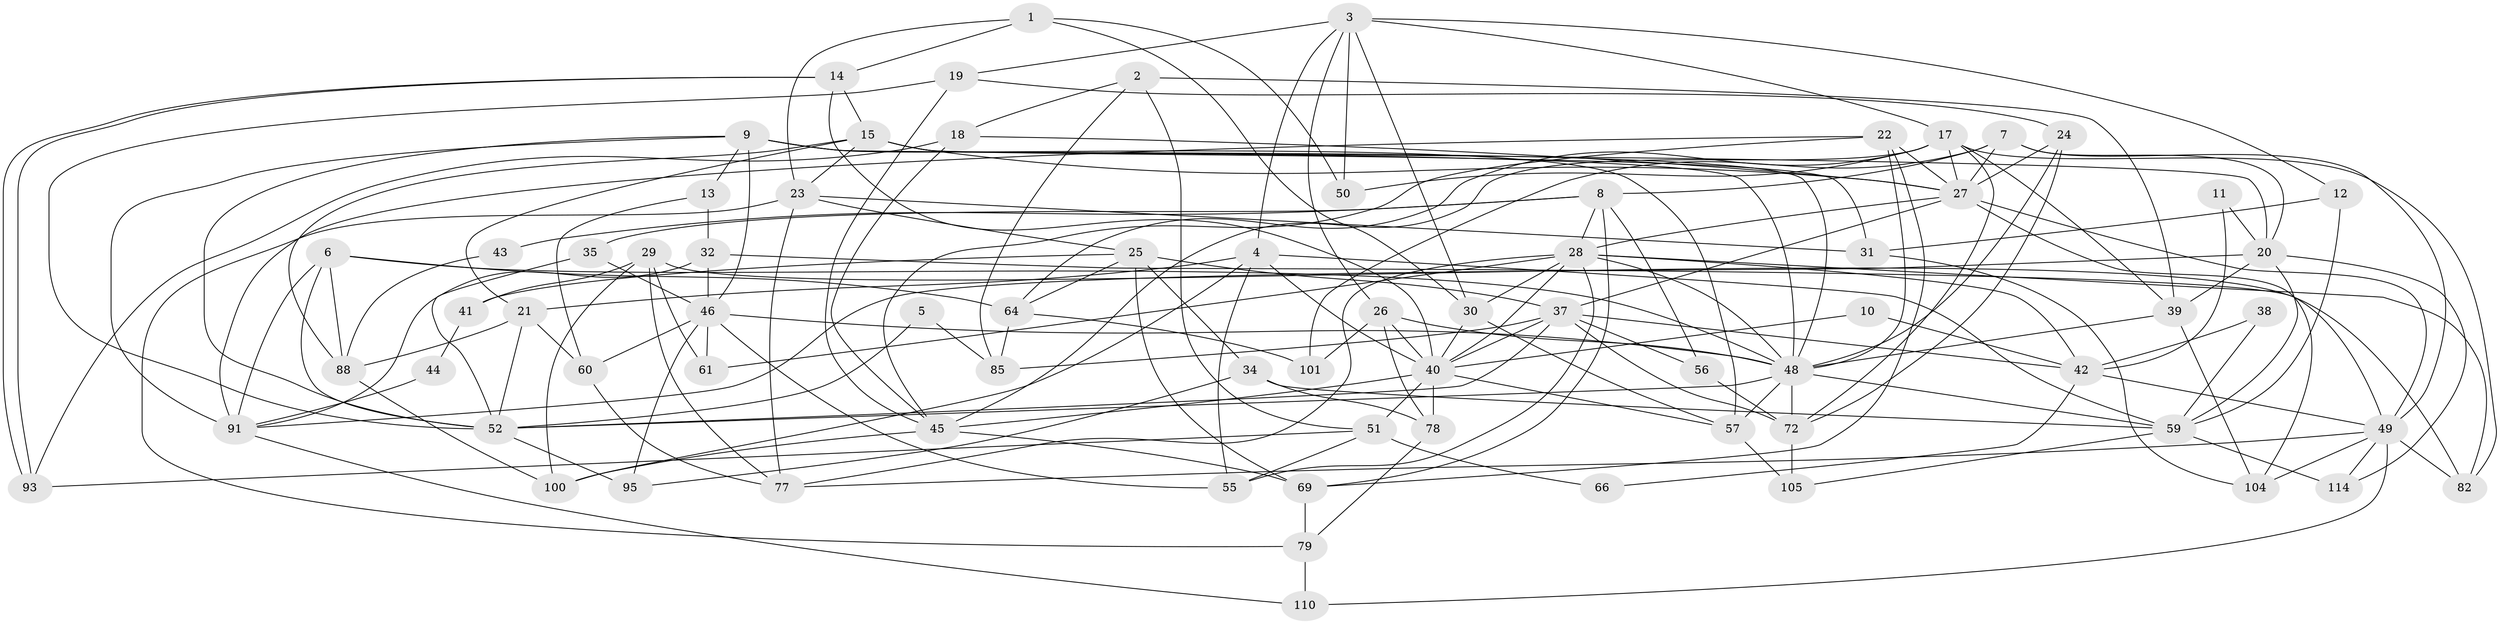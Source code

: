 // original degree distribution, {3: 0.2894736842105263, 4: 0.30701754385964913, 5: 0.14035087719298245, 2: 0.13157894736842105, 7: 0.03508771929824561, 10: 0.008771929824561403, 6: 0.06140350877192982, 9: 0.02631578947368421}
// Generated by graph-tools (version 1.1) at 2025/41/03/06/25 10:41:53]
// undirected, 73 vertices, 183 edges
graph export_dot {
graph [start="1"]
  node [color=gray90,style=filled];
  1 [super="+58"];
  2;
  3 [super="+89"];
  4 [super="+54"];
  5;
  6;
  7 [super="+16"];
  8 [super="+107"];
  9 [super="+73"];
  10;
  11;
  12;
  13 [super="+68"];
  14;
  15 [super="+99"];
  17 [super="+103"];
  18 [super="+111"];
  19;
  20 [super="+86"];
  21 [super="+65"];
  22;
  23 [super="+102"];
  24;
  25 [super="+62"];
  26 [super="+94"];
  27 [super="+36"];
  28 [super="+74"];
  29 [super="+97"];
  30 [super="+81"];
  31 [super="+33"];
  32;
  34;
  35;
  37 [super="+108"];
  38;
  39 [super="+47"];
  40 [super="+84"];
  41;
  42 [super="+87"];
  43;
  44;
  45 [super="+53"];
  46 [super="+63"];
  48 [super="+113"];
  49 [super="+67"];
  50;
  51 [super="+70"];
  52 [super="+71"];
  55;
  56;
  57 [super="+109"];
  59 [super="+90"];
  60;
  61 [super="+75"];
  64 [super="+106"];
  66;
  69;
  72 [super="+76"];
  77 [super="+83"];
  78;
  79 [super="+80"];
  82 [super="+98"];
  85;
  88 [super="+96"];
  91 [super="+92"];
  93;
  95;
  100 [super="+112"];
  101;
  104;
  105;
  110;
  114;
  1 -- 14;
  1 -- 50;
  1 -- 30;
  1 -- 23;
  2 -- 85;
  2 -- 18;
  2 -- 51;
  2 -- 39;
  3 -- 19;
  3 -- 12;
  3 -- 30;
  3 -- 4;
  3 -- 17;
  3 -- 26;
  3 -- 50;
  4 -- 40;
  4 -- 21;
  4 -- 100;
  4 -- 55;
  4 -- 59;
  5 -- 85;
  5 -- 52;
  6 -- 91;
  6 -- 52;
  6 -- 48;
  6 -- 64;
  6 -- 88;
  7 -- 27;
  7 -- 101;
  7 -- 8;
  7 -- 49;
  7 -- 20;
  8 -- 56;
  8 -- 35;
  8 -- 69;
  8 -- 43;
  8 -- 28;
  9 -- 13;
  9 -- 57;
  9 -- 91;
  9 -- 48;
  9 -- 20;
  9 -- 52;
  9 -- 46;
  10 -- 42;
  10 -- 40;
  11 -- 20;
  11 -- 42;
  12 -- 59;
  12 -- 31;
  13 -- 32;
  13 -- 60;
  14 -- 93;
  14 -- 93;
  14 -- 40;
  14 -- 15;
  15 -- 21;
  15 -- 31;
  15 -- 48;
  15 -- 23;
  15 -- 88;
  15 -- 27;
  17 -- 39;
  17 -- 50;
  17 -- 64;
  17 -- 82;
  17 -- 72;
  17 -- 27 [weight=2];
  17 -- 45;
  18 -- 93;
  18 -- 27;
  18 -- 45;
  19 -- 24;
  19 -- 52;
  19 -- 45;
  20 -- 114;
  20 -- 91;
  20 -- 59;
  20 -- 39;
  21 -- 52;
  21 -- 88;
  21 -- 60;
  22 -- 69;
  22 -- 48;
  22 -- 27;
  22 -- 91;
  22 -- 45;
  23 -- 31;
  23 -- 25;
  23 -- 77;
  23 -- 79;
  24 -- 72;
  24 -- 27;
  24 -- 48;
  25 -- 34;
  25 -- 64;
  25 -- 69;
  25 -- 37;
  25 -- 41;
  26 -- 40;
  26 -- 48;
  26 -- 101;
  26 -- 78;
  27 -- 37;
  27 -- 104;
  27 -- 49;
  27 -- 28;
  28 -- 55;
  28 -- 77;
  28 -- 40;
  28 -- 82;
  28 -- 48;
  28 -- 61;
  28 -- 30;
  28 -- 42;
  29 -- 82 [weight=2];
  29 -- 61;
  29 -- 100;
  29 -- 41;
  29 -- 77;
  30 -- 40;
  30 -- 57;
  31 -- 104;
  32 -- 49;
  32 -- 46;
  32 -- 91;
  34 -- 95;
  34 -- 78;
  34 -- 59;
  35 -- 46;
  35 -- 52;
  37 -- 85;
  37 -- 52;
  37 -- 40;
  37 -- 56;
  37 -- 72;
  37 -- 42;
  38 -- 59;
  38 -- 42;
  39 -- 104;
  39 -- 48;
  40 -- 78;
  40 -- 51 [weight=2];
  40 -- 45;
  40 -- 57;
  41 -- 44;
  42 -- 49;
  42 -- 66;
  43 -- 88;
  44 -- 91;
  45 -- 100;
  45 -- 69;
  46 -- 60;
  46 -- 61;
  46 -- 95;
  46 -- 48;
  46 -- 55;
  48 -- 59;
  48 -- 72;
  48 -- 52;
  48 -- 57;
  49 -- 114;
  49 -- 82;
  49 -- 104;
  49 -- 110;
  49 -- 77;
  51 -- 66;
  51 -- 93;
  51 -- 55;
  52 -- 95;
  56 -- 72 [weight=2];
  57 -- 105;
  59 -- 114;
  59 -- 105;
  60 -- 77;
  64 -- 101;
  64 -- 85;
  69 -- 79;
  72 -- 105;
  78 -- 79;
  79 -- 110;
  88 -- 100;
  91 -- 110;
}
